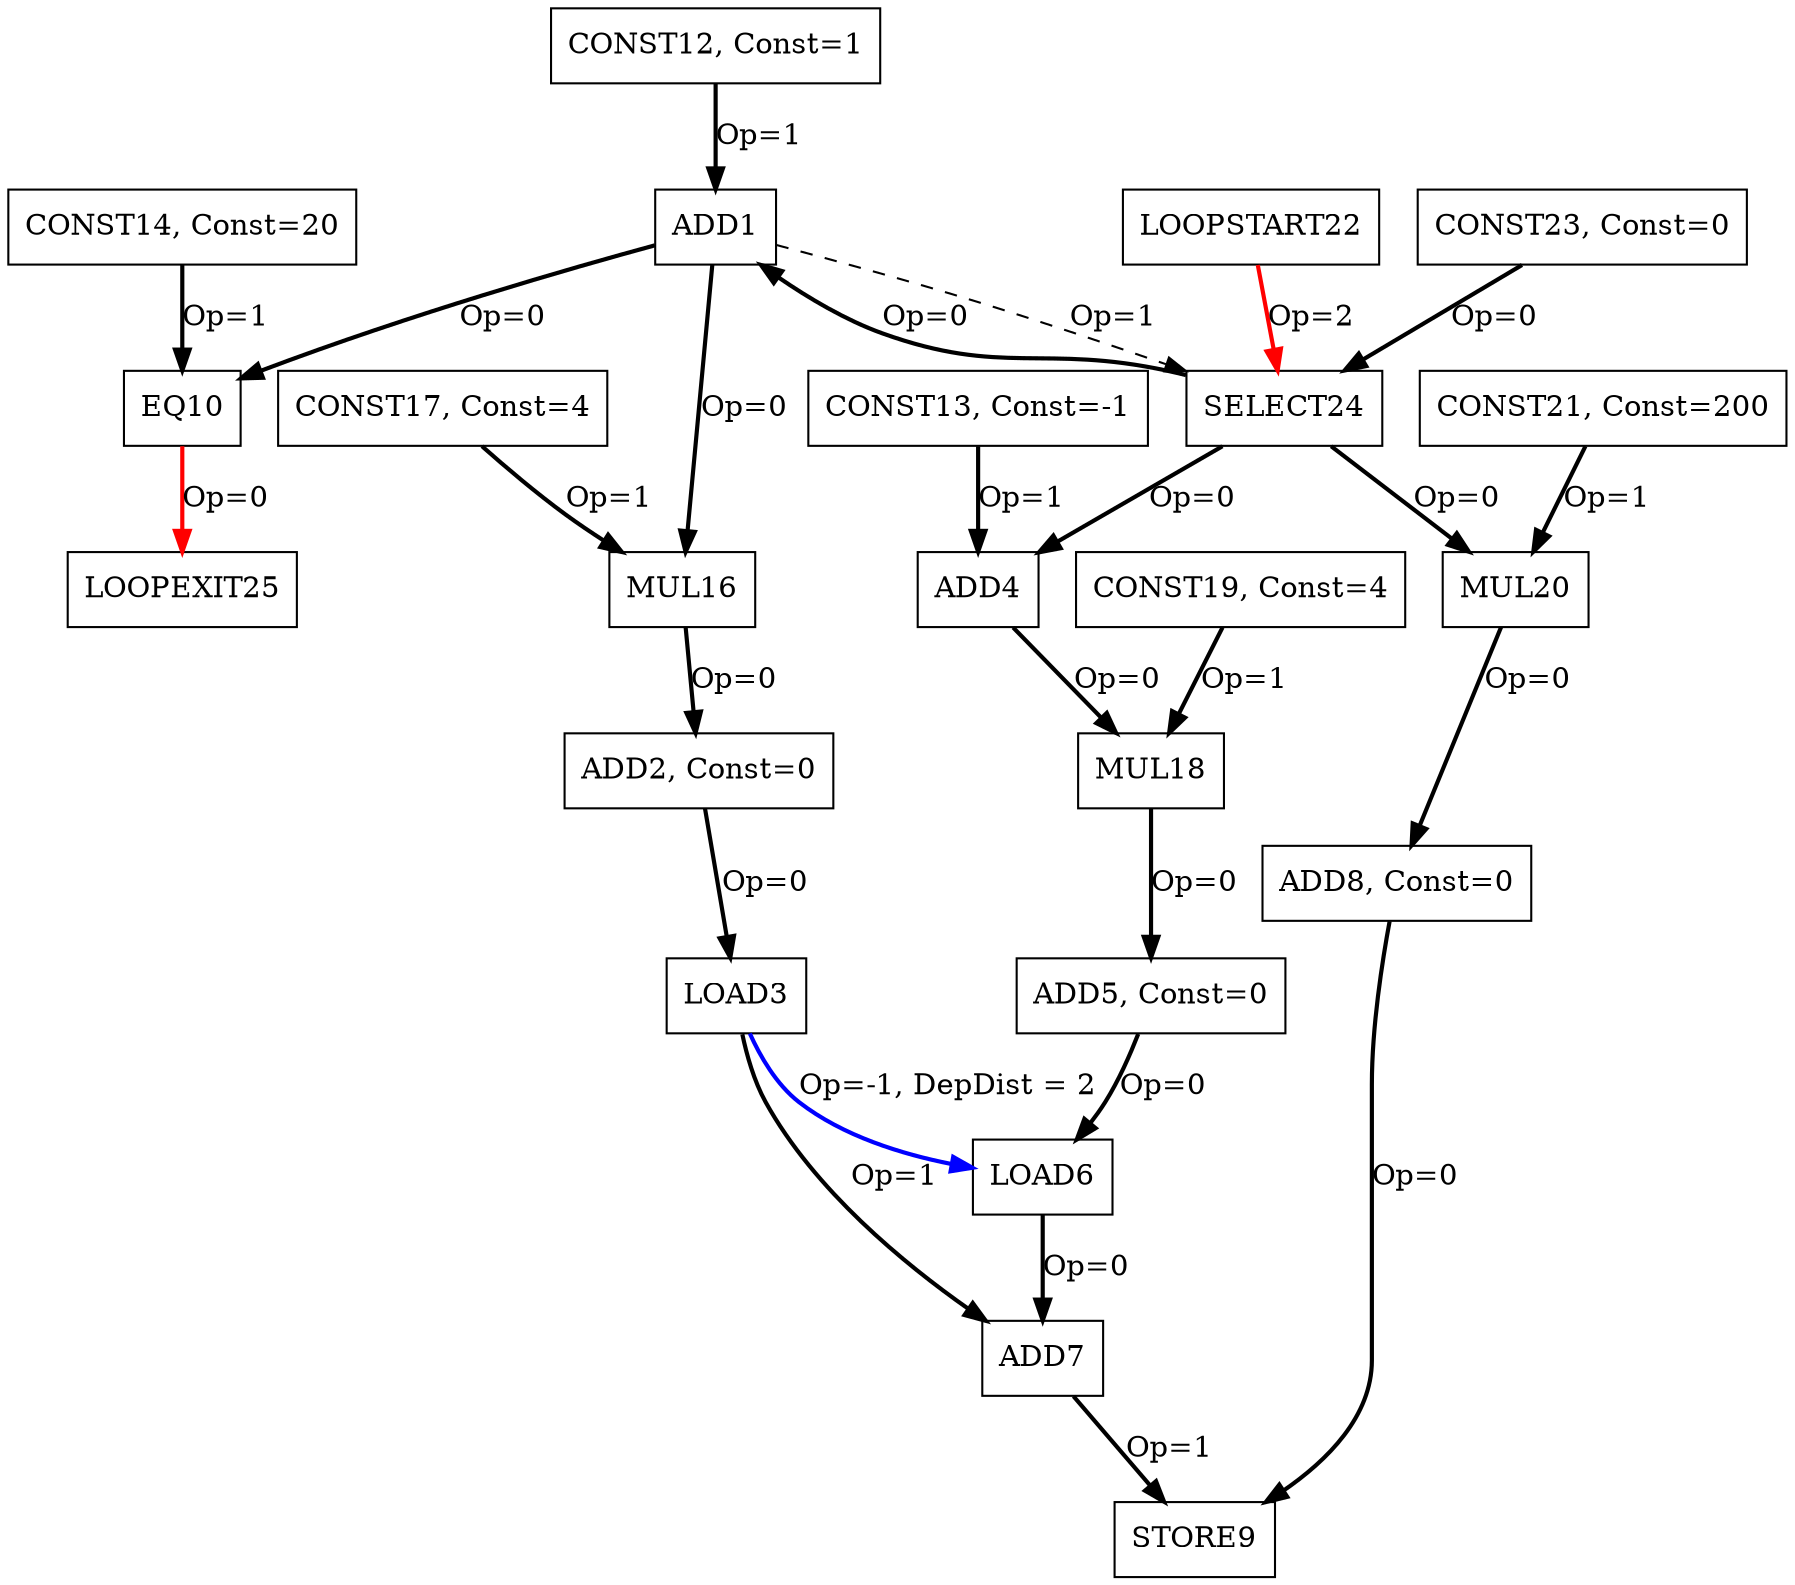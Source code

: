 Digraph G {
ADD1[label = "ADD1", shape = box, color = black];
ADD2[label = "ADD2, Const=0", shape = box, color = black];
LOAD3[label = "LOAD3", shape = box, color = black];
ADD4[label = "ADD4", shape = box, color = black];
ADD5[label = "ADD5, Const=0", shape = box, color = black];
LOAD6[label = "LOAD6", shape = box, color = black];
ADD7[label = "ADD7", shape = box, color = black];
ADD8[label = "ADD8, Const=0", shape = box, color = black];
STORE9[label = "STORE9", shape = box, color = black];
EQ10[label = "EQ10", shape = box, color = black];
CONST12[label = "CONST12, Const=1", shape = box, color = black];
CONST13[label = "CONST13, Const=-1", shape = box, color = black];
CONST14[label = "CONST14, Const=20", shape = box, color = black];
MUL16[label = "MUL16", shape = box, color = black];
CONST17[label = "CONST17, Const=4", shape = box, color = black];
MUL18[label = "MUL18", shape = box, color = black];
CONST19[label = "CONST19, Const=4", shape = box, color = black];
MUL20[label = "MUL20", shape = box, color = black];
CONST21[label = "CONST21, Const=200", shape = box, color = black];
LOOPSTART22[label = "LOOPSTART22", shape = box, color = black];
CONST23[label = "CONST23, Const=0", shape = box, color = black];
SELECT24[label = "SELECT24", shape = box, color = black];
LOOPEXIT25[label = "LOOPEXIT25", shape = box, color = black];
CONST12 -> ADD1[color = black, style = bold, label = "Op=1"];
ADD1 -> EQ10[color = black, style = bold, label = "Op=0"];
ADD2 -> LOAD3[color = black, style = bold, label = "Op=0"];
LOAD3 -> ADD7[color = black, style = bold, label = "Op=1"];
CONST13 -> ADD4[color = black, style = bold, label = "Op=1"];
ADD5 -> LOAD6[color = black, style = bold, label = "Op=0"];
LOAD6 -> ADD7[color = black, style = bold, label = "Op=0"];
ADD7 -> STORE9[color = black, style = bold, label = "Op=1"];
ADD8 -> STORE9[color = black, style = bold, label = "Op=0"];
CONST14 -> EQ10[color = black, style = bold, label = "Op=1"];
LOAD3 -> LOAD6[color = blue, style = bold, label = "Op=-1, DepDist = 2"];
ADD1 -> MUL16[color = black, style = bold, label = "Op=0"];
CONST17 -> MUL16[color = black, style = bold, label = "Op=1"];
MUL16 -> ADD2[color = black, style = bold, label = "Op=0"];
ADD4 -> MUL18[color = black, style = bold, label = "Op=0"];
CONST19 -> MUL18[color = black, style = bold, label = "Op=1"];
MUL18 -> ADD5[color = black, style = bold, label = "Op=0"];
CONST21 -> MUL20[color = black, style = bold, label = "Op=1"];
MUL20 -> ADD8[color = black, style = bold, label = "Op=0"];
CONST23 -> SELECT24[color = black, style = bold, label = "Op=0"];
ADD1 -> SELECT24[color = black, style = dashed, label = "Op=1"];
LOOPSTART22 -> SELECT24[color = red, style = bold, label = "Op=2"];
SELECT24 -> ADD4[color = black, style = bold, label = "Op=0"];
SELECT24 -> ADD1[color = black, style = bold, label = "Op=0"];
SELECT24 -> MUL20[color = black, style = bold, label = "Op=0"];
EQ10 -> LOOPEXIT25[color = red, style = bold, label = "Op=0"];
}
